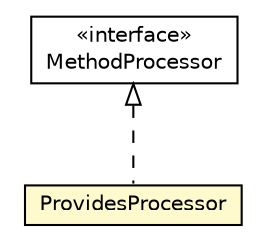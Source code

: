 #!/usr/local/bin/dot
#
# Class diagram 
# Generated by UMLGraph version 5.1 (http://www.umlgraph.org/)
#

digraph G {
	edge [fontname="Helvetica",fontsize=10,labelfontname="Helvetica",labelfontsize=10];
	node [fontname="Helvetica",fontsize=10,shape=plaintext];
	nodesep=0.25;
	ranksep=0.5;
	// org.androidtransfuse.analysis.module.ProvidesProcessor
	c55464 [label=<<table title="org.androidtransfuse.analysis.module.ProvidesProcessor" border="0" cellborder="1" cellspacing="0" cellpadding="2" port="p" bgcolor="lemonChiffon" href="./ProvidesProcessor.html">
		<tr><td><table border="0" cellspacing="0" cellpadding="1">
<tr><td align="center" balign="center"> ProvidesProcessor </td></tr>
		</table></td></tr>
		</table>>, fontname="Helvetica", fontcolor="black", fontsize=10.0];
	// org.androidtransfuse.analysis.module.MethodProcessor
	c55468 [label=<<table title="org.androidtransfuse.analysis.module.MethodProcessor" border="0" cellborder="1" cellspacing="0" cellpadding="2" port="p" href="./MethodProcessor.html">
		<tr><td><table border="0" cellspacing="0" cellpadding="1">
<tr><td align="center" balign="center"> &#171;interface&#187; </td></tr>
<tr><td align="center" balign="center"> MethodProcessor </td></tr>
		</table></td></tr>
		</table>>, fontname="Helvetica", fontcolor="black", fontsize=10.0];
	//org.androidtransfuse.analysis.module.ProvidesProcessor implements org.androidtransfuse.analysis.module.MethodProcessor
	c55468:p -> c55464:p [dir=back,arrowtail=empty,style=dashed];
}

